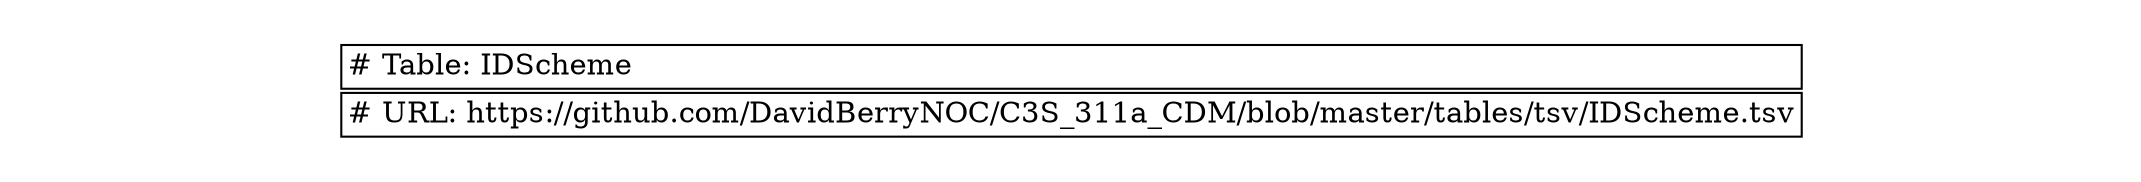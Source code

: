 digraph IDScheme {
node [color=white]
IDScheme [label=<<TABLE BORDER="0" CELLBORDER="1" CELLSPACING="2" COLOR="BLACK">
<TR><TD COLSPAN="" ALIGN="left"># Table: IDScheme</TD></TR>
<TR><TD COLSPAN="" ALIGN="left"># URL: https://github.com/DavidBerryNOC/C3S_311a_CDM/blob/master/tables/tsv/IDScheme.tsv</TD></TR>
</TABLE>>];
}
